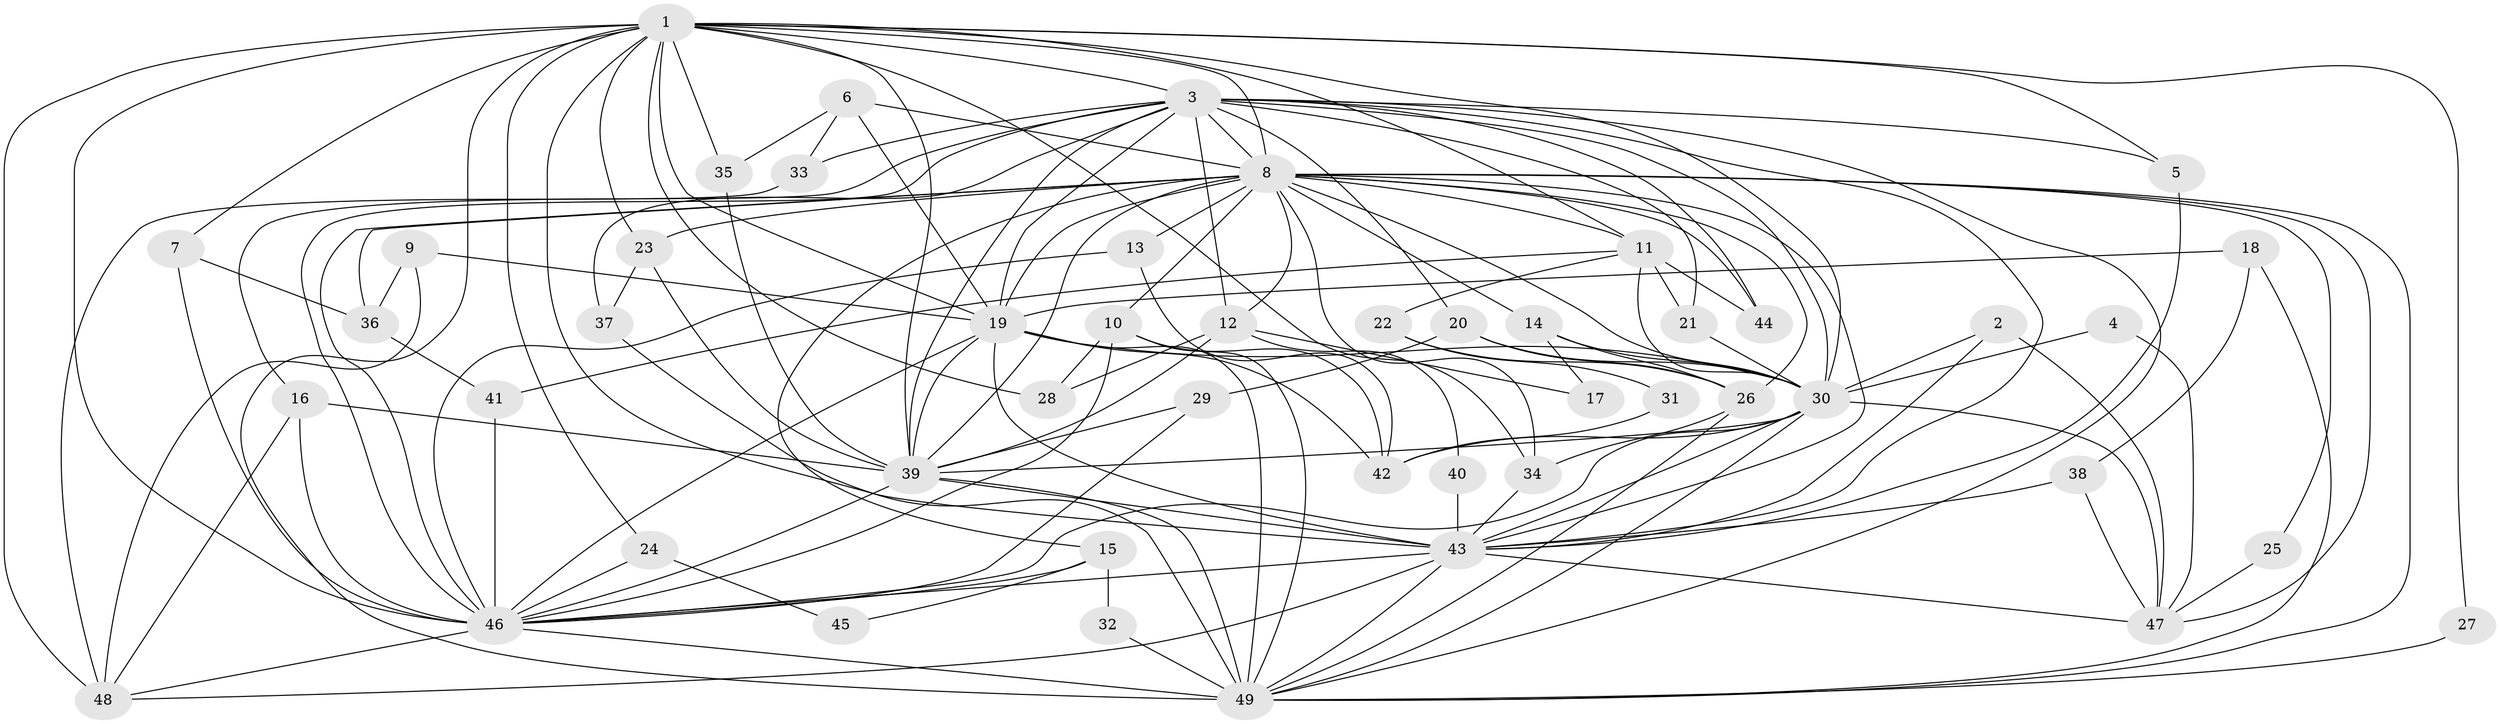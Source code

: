 // original degree distribution, {28: 0.010309278350515464, 21: 0.020618556701030927, 15: 0.010309278350515464, 19: 0.030927835051546393, 23: 0.010309278350515464, 12: 0.010309278350515464, 18: 0.010309278350515464, 5: 0.041237113402061855, 3: 0.1958762886597938, 6: 0.020618556701030927, 2: 0.5154639175257731, 7: 0.020618556701030927, 4: 0.10309278350515463}
// Generated by graph-tools (version 1.1) at 2025/01/03/09/25 03:01:30]
// undirected, 49 vertices, 142 edges
graph export_dot {
graph [start="1"]
  node [color=gray90,style=filled];
  1;
  2;
  3;
  4;
  5;
  6;
  7;
  8;
  9;
  10;
  11;
  12;
  13;
  14;
  15;
  16;
  17;
  18;
  19;
  20;
  21;
  22;
  23;
  24;
  25;
  26;
  27;
  28;
  29;
  30;
  31;
  32;
  33;
  34;
  35;
  36;
  37;
  38;
  39;
  40;
  41;
  42;
  43;
  44;
  45;
  46;
  47;
  48;
  49;
  1 -- 3 [weight=2.0];
  1 -- 5 [weight=1.0];
  1 -- 7 [weight=1.0];
  1 -- 8 [weight=2.0];
  1 -- 11 [weight=1.0];
  1 -- 19 [weight=3.0];
  1 -- 23 [weight=1.0];
  1 -- 24 [weight=2.0];
  1 -- 27 [weight=1.0];
  1 -- 28 [weight=1.0];
  1 -- 30 [weight=2.0];
  1 -- 34 [weight=1.0];
  1 -- 35 [weight=1.0];
  1 -- 39 [weight=2.0];
  1 -- 43 [weight=2.0];
  1 -- 46 [weight=2.0];
  1 -- 48 [weight=1.0];
  1 -- 49 [weight=3.0];
  2 -- 30 [weight=1.0];
  2 -- 43 [weight=1.0];
  2 -- 47 [weight=1.0];
  3 -- 5 [weight=1.0];
  3 -- 8 [weight=1.0];
  3 -- 12 [weight=1.0];
  3 -- 16 [weight=1.0];
  3 -- 19 [weight=1.0];
  3 -- 20 [weight=1.0];
  3 -- 21 [weight=1.0];
  3 -- 30 [weight=2.0];
  3 -- 33 [weight=1.0];
  3 -- 37 [weight=1.0];
  3 -- 39 [weight=1.0];
  3 -- 43 [weight=1.0];
  3 -- 44 [weight=1.0];
  3 -- 46 [weight=2.0];
  3 -- 49 [weight=1.0];
  4 -- 30 [weight=1.0];
  4 -- 47 [weight=1.0];
  5 -- 43 [weight=1.0];
  6 -- 8 [weight=1.0];
  6 -- 19 [weight=1.0];
  6 -- 33 [weight=1.0];
  6 -- 35 [weight=1.0];
  7 -- 36 [weight=1.0];
  7 -- 46 [weight=1.0];
  8 -- 10 [weight=1.0];
  8 -- 11 [weight=1.0];
  8 -- 12 [weight=1.0];
  8 -- 13 [weight=2.0];
  8 -- 14 [weight=1.0];
  8 -- 15 [weight=1.0];
  8 -- 19 [weight=1.0];
  8 -- 23 [weight=1.0];
  8 -- 25 [weight=1.0];
  8 -- 26 [weight=1.0];
  8 -- 30 [weight=2.0];
  8 -- 34 [weight=1.0];
  8 -- 36 [weight=1.0];
  8 -- 39 [weight=1.0];
  8 -- 43 [weight=2.0];
  8 -- 44 [weight=1.0];
  8 -- 46 [weight=3.0];
  8 -- 47 [weight=1.0];
  8 -- 49 [weight=1.0];
  9 -- 19 [weight=1.0];
  9 -- 36 [weight=1.0];
  9 -- 48 [weight=1.0];
  10 -- 28 [weight=1.0];
  10 -- 42 [weight=1.0];
  10 -- 46 [weight=1.0];
  10 -- 49 [weight=1.0];
  11 -- 21 [weight=1.0];
  11 -- 22 [weight=1.0];
  11 -- 30 [weight=1.0];
  11 -- 41 [weight=1.0];
  11 -- 44 [weight=1.0];
  12 -- 17 [weight=1.0];
  12 -- 28 [weight=1.0];
  12 -- 39 [weight=1.0];
  12 -- 40 [weight=1.0];
  13 -- 42 [weight=1.0];
  13 -- 46 [weight=1.0];
  14 -- 17 [weight=1.0];
  14 -- 26 [weight=1.0];
  14 -- 30 [weight=1.0];
  15 -- 32 [weight=1.0];
  15 -- 45 [weight=1.0];
  15 -- 46 [weight=2.0];
  16 -- 39 [weight=1.0];
  16 -- 46 [weight=1.0];
  16 -- 48 [weight=1.0];
  18 -- 19 [weight=1.0];
  18 -- 38 [weight=1.0];
  18 -- 49 [weight=1.0];
  19 -- 30 [weight=1.0];
  19 -- 39 [weight=1.0];
  19 -- 42 [weight=1.0];
  19 -- 43 [weight=1.0];
  19 -- 46 [weight=1.0];
  19 -- 49 [weight=2.0];
  20 -- 26 [weight=1.0];
  20 -- 29 [weight=1.0];
  20 -- 30 [weight=1.0];
  21 -- 30 [weight=1.0];
  22 -- 26 [weight=2.0];
  22 -- 31 [weight=1.0];
  23 -- 37 [weight=1.0];
  23 -- 39 [weight=1.0];
  24 -- 45 [weight=1.0];
  24 -- 46 [weight=1.0];
  25 -- 47 [weight=1.0];
  26 -- 34 [weight=1.0];
  26 -- 49 [weight=1.0];
  27 -- 49 [weight=2.0];
  29 -- 39 [weight=1.0];
  29 -- 46 [weight=1.0];
  30 -- 39 [weight=1.0];
  30 -- 42 [weight=1.0];
  30 -- 43 [weight=1.0];
  30 -- 46 [weight=1.0];
  30 -- 47 [weight=2.0];
  30 -- 49 [weight=1.0];
  31 -- 42 [weight=1.0];
  32 -- 49 [weight=1.0];
  33 -- 48 [weight=1.0];
  34 -- 43 [weight=1.0];
  35 -- 39 [weight=1.0];
  36 -- 41 [weight=1.0];
  37 -- 49 [weight=1.0];
  38 -- 43 [weight=1.0];
  38 -- 47 [weight=1.0];
  39 -- 43 [weight=2.0];
  39 -- 46 [weight=2.0];
  39 -- 49 [weight=3.0];
  40 -- 43 [weight=1.0];
  41 -- 46 [weight=1.0];
  43 -- 46 [weight=1.0];
  43 -- 47 [weight=1.0];
  43 -- 48 [weight=1.0];
  43 -- 49 [weight=2.0];
  46 -- 48 [weight=1.0];
  46 -- 49 [weight=1.0];
}
